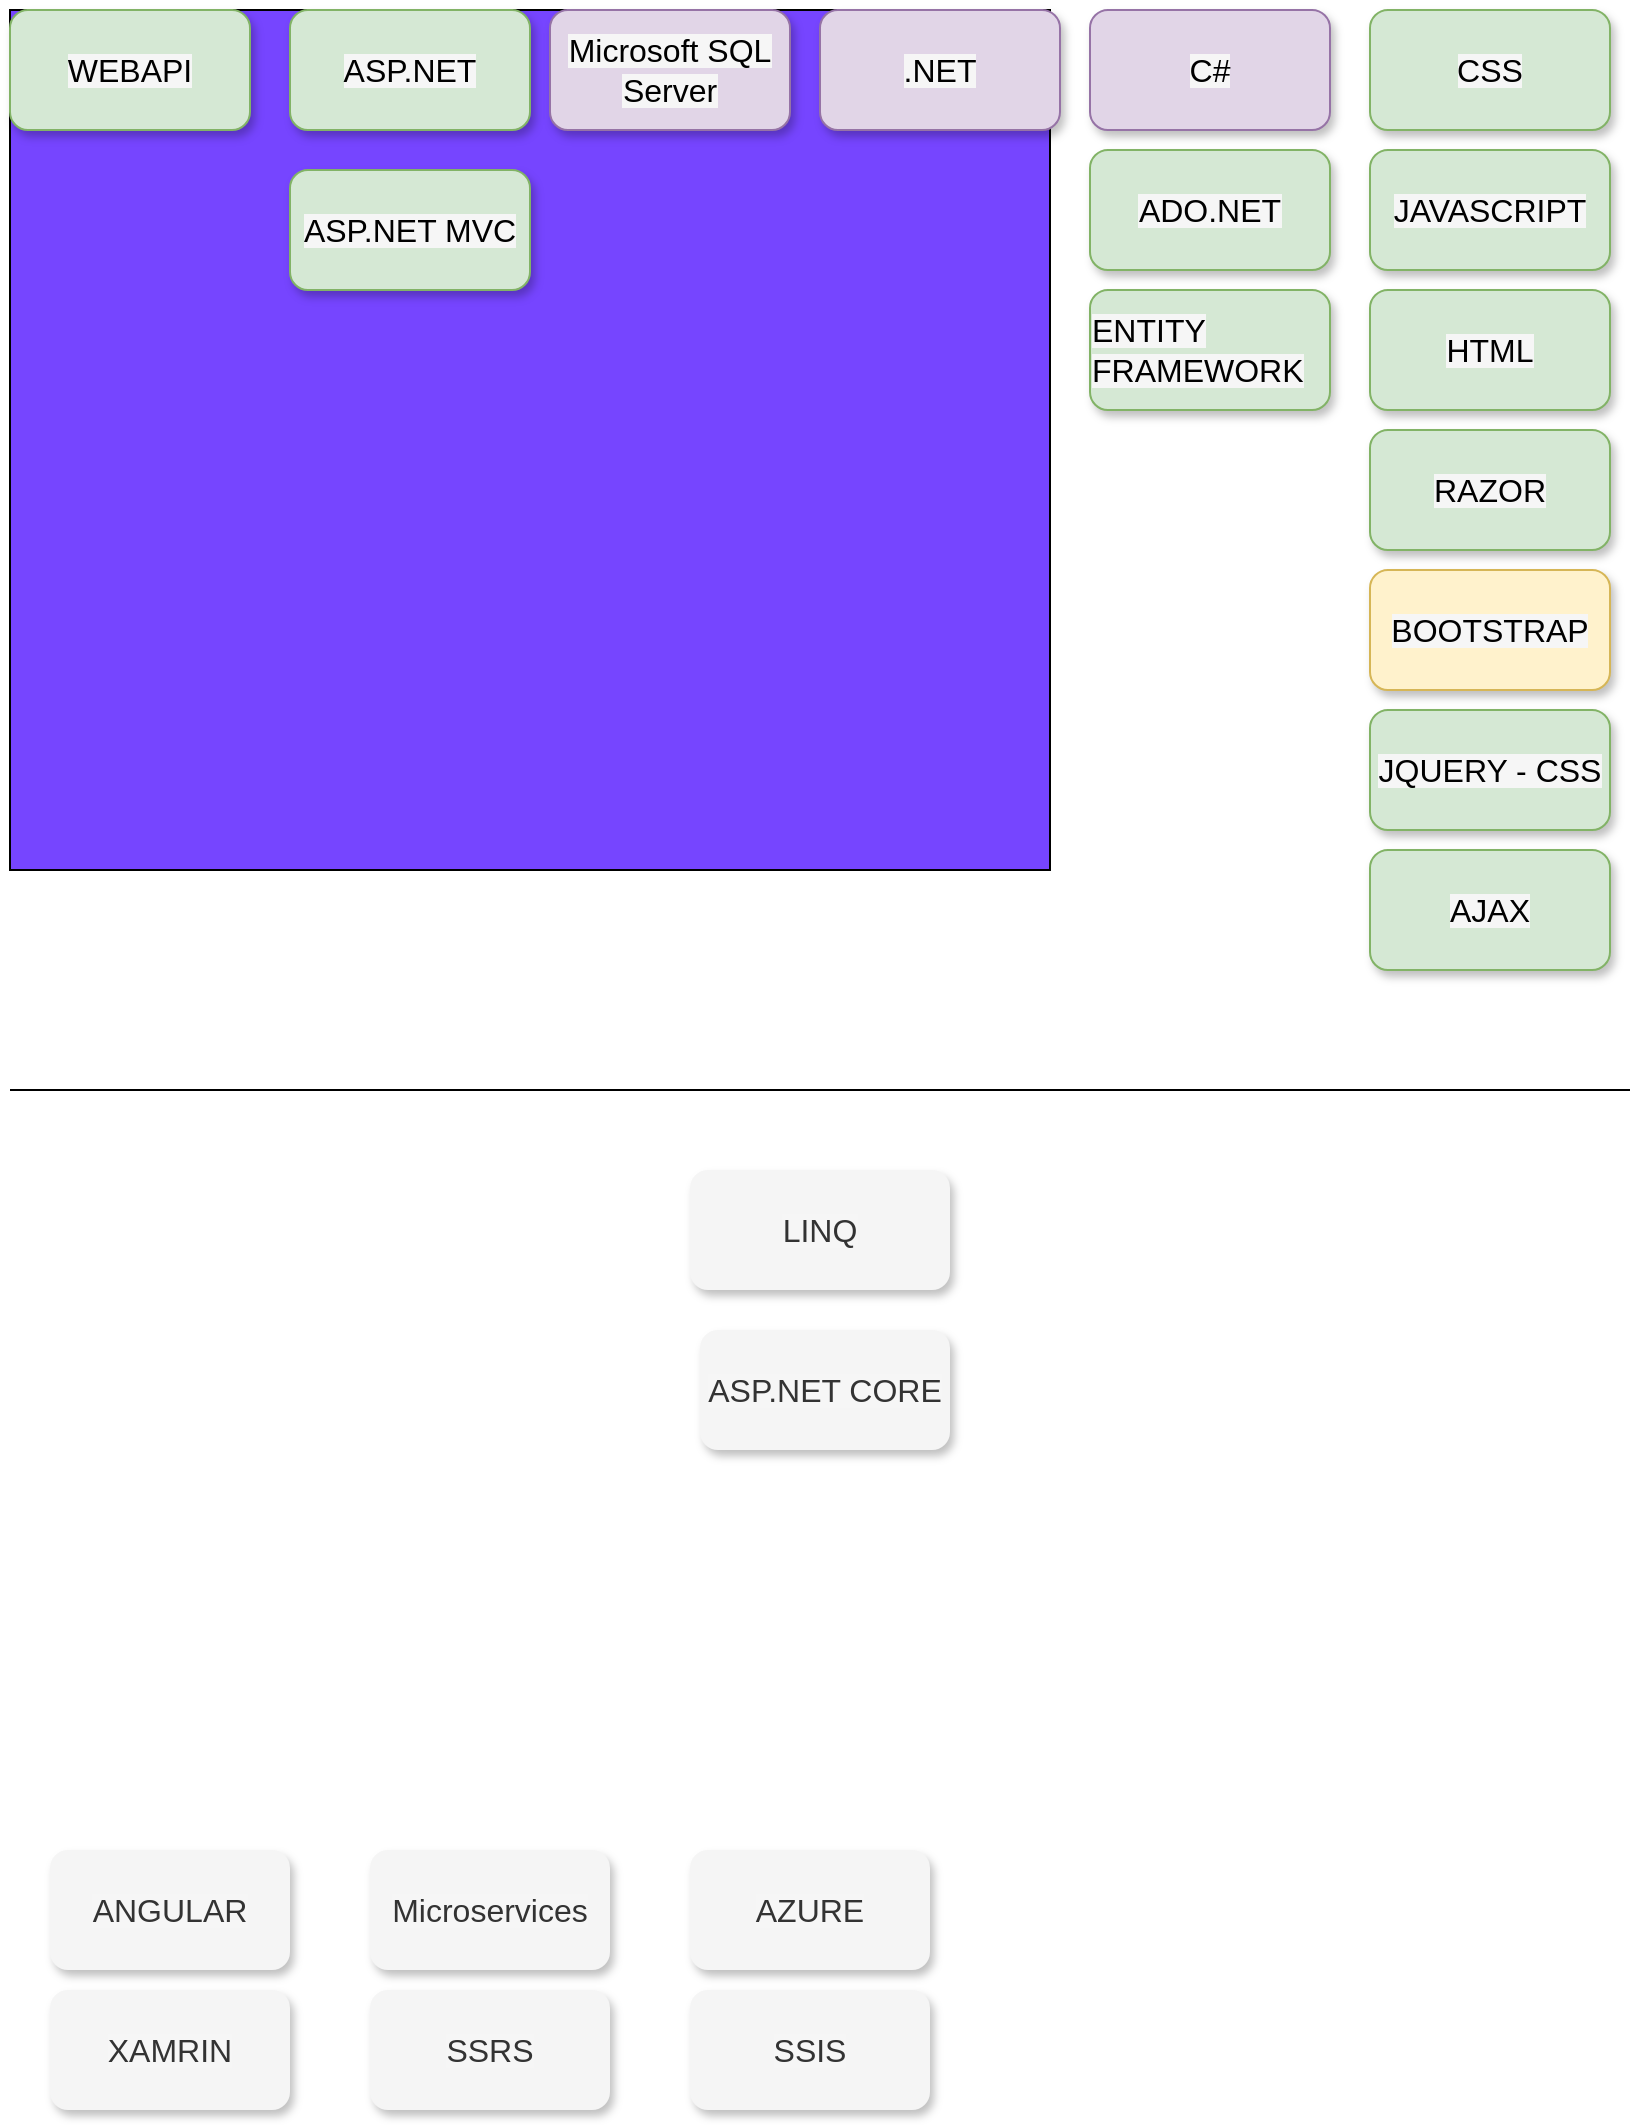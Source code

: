 <mxfile version="13.6.2" type="github">
  <diagram id="kadHFnLxjQ3yYRlNPp_8" name="Page-1">
    <mxGraphModel dx="1460" dy="1014" grid="1" gridSize="10" guides="1" tooltips="1" connect="1" arrows="1" fold="1" page="1" pageScale="1" pageWidth="850" pageHeight="1100" math="0" shadow="0">
      <root>
        <mxCell id="0" />
        <mxCell id="1" parent="0" />
        <mxCell id="slq_SBHy8_0CjhKBl-KK-4" value="" style="rounded=0;whiteSpace=wrap;html=1;shadow=0;fillColor=#7645FF;" vertex="1" parent="1">
          <mxGeometry x="20" y="20" width="520" height="430" as="geometry" />
        </mxCell>
        <mxCell id="nspwu7ugIolKWqw-Yoy7-22" value="&lt;span style=&quot;font-family: fixemoji, &amp;quot;roboto mono&amp;quot;, sans-serif; font-size: 16px; text-align: left; background-color: rgb(246, 246, 246);&quot;&gt;Microsoft SQL Server&lt;/span&gt;" style="rounded=1;whiteSpace=wrap;html=1;glass=0;shadow=1;fillColor=#e1d5e7;strokeColor=#9673a6;" parent="1" vertex="1">
          <mxGeometry x="290" y="20" width="120" height="60" as="geometry" />
        </mxCell>
        <mxCell id="nspwu7ugIolKWqw-Yoy7-23" value="&lt;span style=&quot;font-family: fixemoji, &amp;quot;roboto mono&amp;quot;, sans-serif; font-size: 16px; text-align: left; background-color: rgb(246, 246, 246);&quot;&gt;.NET&lt;/span&gt;" style="rounded=1;whiteSpace=wrap;html=1;glass=0;shadow=1;fillColor=#e1d5e7;strokeColor=#9673a6;" parent="1" vertex="1">
          <mxGeometry x="425" y="20" width="120" height="60" as="geometry" />
        </mxCell>
        <mxCell id="nspwu7ugIolKWqw-Yoy7-24" value="&lt;span style=&quot;font-family: fixemoji, &amp;quot;roboto mono&amp;quot;, sans-serif; font-size: 16px; text-align: left; background-color: rgb(246, 246, 246);&quot;&gt;ASP.NET&lt;/span&gt;" style="rounded=1;whiteSpace=wrap;html=1;glass=0;shadow=1;fillColor=#d5e8d4;strokeColor=#82b366;" parent="1" vertex="1">
          <mxGeometry x="160" y="20" width="120" height="60" as="geometry" />
        </mxCell>
        <mxCell id="nspwu7ugIolKWqw-Yoy7-25" value="&lt;span style=&quot;font-family: fixemoji, &amp;quot;roboto mono&amp;quot;, sans-serif; font-size: 16px; text-align: left; background-color: rgb(246, 246, 246);&quot;&gt;ASP.NET MVC&lt;/span&gt;" style="rounded=1;whiteSpace=wrap;html=1;glass=0;shadow=1;fillColor=#d5e8d4;strokeColor=#82b366;" parent="1" vertex="1">
          <mxGeometry x="160" y="100" width="120" height="60" as="geometry" />
        </mxCell>
        <mxCell id="nspwu7ugIolKWqw-Yoy7-26" value="&lt;span style=&quot;font-family: &amp;#34;fixemoji&amp;#34; , &amp;#34;roboto mono&amp;#34; , sans-serif ; font-size: 16px ; text-align: left ; background-color: rgb(246 , 246 , 246)&quot;&gt;SSRS&lt;/span&gt;" style="rounded=1;whiteSpace=wrap;html=1;glass=0;shadow=1;fontColor=#333333;fillColor=#f5f5f5;strokeColor=none;" parent="1" vertex="1">
          <mxGeometry x="200" y="1010" width="120" height="60" as="geometry" />
        </mxCell>
        <mxCell id="nspwu7ugIolKWqw-Yoy7-27" value="&lt;span style=&quot;font-family: &amp;#34;fixemoji&amp;#34; , &amp;#34;roboto mono&amp;#34; , sans-serif ; font-size: 16px ; text-align: left ; background-color: rgb(246 , 246 , 246)&quot;&gt;JQUERY - CSS&lt;/span&gt;" style="rounded=1;whiteSpace=wrap;html=1;glass=0;shadow=1;fillColor=#d5e8d4;strokeColor=#82b366;" parent="1" vertex="1">
          <mxGeometry x="700" y="370" width="120" height="60" as="geometry" />
        </mxCell>
        <mxCell id="nspwu7ugIolKWqw-Yoy7-28" value="&lt;span style=&quot;font-family: &amp;#34;fixemoji&amp;#34; , &amp;#34;roboto mono&amp;#34; , sans-serif ; font-size: 16px ; text-align: left ; background-color: rgb(246 , 246 , 246)&quot;&gt;AJAX&lt;/span&gt;" style="rounded=1;whiteSpace=wrap;html=1;glass=0;shadow=1;fillColor=#d5e8d4;strokeColor=#82b366;" parent="1" vertex="1">
          <mxGeometry x="700" y="440" width="120" height="60" as="geometry" />
        </mxCell>
        <mxCell id="nspwu7ugIolKWqw-Yoy7-29" value="&lt;div style=&quot;text-align: left&quot;&gt;&lt;font face=&quot;fixemoji, roboto mono, sans-serif&quot;&gt;&lt;span style=&quot;font-size: 16px ; background-color: rgb(246 , 246 , 246)&quot;&gt;BOOTSTRAP&lt;/span&gt;&lt;/font&gt;&lt;/div&gt;" style="rounded=1;whiteSpace=wrap;html=1;glass=0;shadow=1;fillColor=#fff2cc;strokeColor=#d6b656;" parent="1" vertex="1">
          <mxGeometry x="700" y="300" width="120" height="60" as="geometry" />
        </mxCell>
        <mxCell id="nspwu7ugIolKWqw-Yoy7-30" value="&lt;span style=&quot;font-family: &amp;#34;fixemoji&amp;#34; , &amp;#34;roboto mono&amp;#34; , sans-serif ; font-size: 16px ; text-align: left ; background-color: rgb(246 , 246 , 246)&quot;&gt;C#&lt;/span&gt;" style="rounded=1;whiteSpace=wrap;html=1;glass=0;shadow=1;fillColor=#e1d5e7;strokeColor=#9673a6;" parent="1" vertex="1">
          <mxGeometry x="560" y="20" width="120" height="60" as="geometry" />
        </mxCell>
        <mxCell id="nspwu7ugIolKWqw-Yoy7-31" value="&lt;span style=&quot;font-family: &amp;#34;fixemoji&amp;#34; , &amp;#34;roboto mono&amp;#34; , sans-serif ; font-size: 16px ; text-align: left ; background-color: rgb(246 , 246 , 246)&quot;&gt;SSIS&lt;/span&gt;" style="rounded=1;whiteSpace=wrap;html=1;glass=0;shadow=1;fontColor=#333333;fillColor=#f5f5f5;strokeColor=none;" parent="1" vertex="1">
          <mxGeometry x="360" y="1010" width="120" height="60" as="geometry" />
        </mxCell>
        <mxCell id="nspwu7ugIolKWqw-Yoy7-32" value="&lt;div style=&quot;text-align: left&quot;&gt;&lt;font face=&quot;fixemoji, roboto mono, sans-serif&quot;&gt;&lt;span style=&quot;font-size: 16px ; background-color: rgb(246 , 246 , 246)&quot;&gt;JAVASCRIPT&lt;/span&gt;&lt;/font&gt;&lt;/div&gt;" style="rounded=1;whiteSpace=wrap;html=1;glass=0;shadow=1;fillColor=#d5e8d4;strokeColor=#82b366;" parent="1" vertex="1">
          <mxGeometry x="700" y="90" width="120" height="60" as="geometry" />
        </mxCell>
        <mxCell id="nspwu7ugIolKWqw-Yoy7-33" value="&lt;div style=&quot;text-align: left&quot;&gt;&lt;font face=&quot;fixemoji, roboto mono, sans-serif&quot;&gt;&lt;span style=&quot;font-size: 16px ; background-color: rgb(246 , 246 , 246)&quot;&gt;ADO.NET&lt;/span&gt;&lt;/font&gt;&lt;/div&gt;" style="rounded=1;whiteSpace=wrap;html=1;glass=0;shadow=1;fillColor=#d5e8d4;strokeColor=#82b366;" parent="1" vertex="1">
          <mxGeometry x="560" y="90" width="120" height="60" as="geometry" />
        </mxCell>
        <mxCell id="nspwu7ugIolKWqw-Yoy7-34" value="&lt;div style=&quot;text-align: left&quot;&gt;&lt;span style=&quot;font-family: &amp;#34;fixemoji&amp;#34; , &amp;#34;roboto mono&amp;#34; , sans-serif ; font-size: 16px ; background-color: rgb(246 , 246 , 246)&quot;&gt;RAZOR&lt;/span&gt;&lt;br&gt;&lt;/div&gt;" style="rounded=1;whiteSpace=wrap;html=1;glass=0;shadow=1;fillColor=#d5e8d4;strokeColor=#82b366;" parent="1" vertex="1">
          <mxGeometry x="700" y="230" width="120" height="60" as="geometry" />
        </mxCell>
        <mxCell id="nspwu7ugIolKWqw-Yoy7-35" value="&lt;div style=&quot;text-align: left&quot;&gt;&lt;span style=&quot;font-family: &amp;#34;fixemoji&amp;#34; , &amp;#34;roboto mono&amp;#34; , sans-serif ; font-size: 16px ; background-color: rgb(246 , 246 , 246)&quot;&gt;CSS&lt;/span&gt;&lt;br&gt;&lt;/div&gt;" style="rounded=1;whiteSpace=wrap;html=1;glass=0;shadow=1;fillColor=#d5e8d4;strokeColor=#82b366;" parent="1" vertex="1">
          <mxGeometry x="700" y="20" width="120" height="60" as="geometry" />
        </mxCell>
        <mxCell id="nspwu7ugIolKWqw-Yoy7-36" value="&lt;div style=&quot;text-align: left&quot;&gt;&lt;span style=&quot;font-family: &amp;#34;fixemoji&amp;#34; , &amp;#34;roboto mono&amp;#34; , sans-serif ; font-size: 16px ; background-color: rgb(246 , 246 , 246)&quot;&gt;HTML&lt;/span&gt;&lt;br&gt;&lt;/div&gt;" style="rounded=1;whiteSpace=wrap;html=1;glass=0;shadow=1;fillColor=#d5e8d4;strokeColor=#82b366;" parent="1" vertex="1">
          <mxGeometry x="700" y="160" width="120" height="60" as="geometry" />
        </mxCell>
        <mxCell id="nspwu7ugIolKWqw-Yoy7-37" value="&lt;div style=&quot;text-align: left&quot;&gt;&lt;span style=&quot;font-family: &amp;#34;fixemoji&amp;#34; , &amp;#34;roboto mono&amp;#34; , sans-serif ; font-size: 16px ; background-color: rgb(246 , 246 , 246)&quot;&gt;LINQ&lt;/span&gt;&lt;br&gt;&lt;/div&gt;" style="rounded=1;whiteSpace=wrap;html=1;glass=0;shadow=1;fontColor=#333333;fillColor=#f5f5f5;strokeColor=none;" parent="1" vertex="1">
          <mxGeometry x="360" y="600" width="130" height="60" as="geometry" />
        </mxCell>
        <mxCell id="nspwu7ugIolKWqw-Yoy7-38" value="&lt;div style=&quot;text-align: left&quot;&gt;&lt;span style=&quot;font-family: &amp;#34;fixemoji&amp;#34; , &amp;#34;roboto mono&amp;#34; , sans-serif ; font-size: 16px ; background-color: rgb(246 , 246 , 246)&quot;&gt;WEBAPI&lt;/span&gt;&lt;br&gt;&lt;/div&gt;" style="rounded=1;whiteSpace=wrap;html=1;glass=0;shadow=1;fillColor=#d5e8d4;strokeColor=#82b366;" parent="1" vertex="1">
          <mxGeometry x="20" y="20" width="120" height="60" as="geometry" />
        </mxCell>
        <mxCell id="nspwu7ugIolKWqw-Yoy7-39" value="&lt;div style=&quot;text-align: left&quot;&gt;&lt;span style=&quot;font-family: &amp;#34;fixemoji&amp;#34; , &amp;#34;roboto mono&amp;#34; , sans-serif ; font-size: 16px ; background-color: rgb(246 , 246 , 246)&quot;&gt;ASP.NET CORE&lt;/span&gt;&lt;br&gt;&lt;/div&gt;" style="rounded=1;whiteSpace=wrap;html=1;glass=0;shadow=1;fontColor=#333333;fillColor=#f5f5f5;strokeColor=none;" parent="1" vertex="1">
          <mxGeometry x="365" y="680" width="125" height="60" as="geometry" />
        </mxCell>
        <mxCell id="nspwu7ugIolKWqw-Yoy7-40" value="&lt;div style=&quot;text-align: left&quot;&gt;&lt;span style=&quot;font-family: &amp;#34;fixemoji&amp;#34; , &amp;#34;roboto mono&amp;#34; , sans-serif ; font-size: 16px ; background-color: rgb(246 , 246 , 246)&quot;&gt;ANGULAR&lt;/span&gt;&lt;br&gt;&lt;/div&gt;" style="rounded=1;whiteSpace=wrap;html=1;glass=0;shadow=1;fontColor=#333333;fillColor=#f5f5f5;strokeColor=none;" parent="1" vertex="1">
          <mxGeometry x="40" y="940" width="120" height="60" as="geometry" />
        </mxCell>
        <mxCell id="nspwu7ugIolKWqw-Yoy7-41" value="&lt;div style=&quot;text-align: left&quot;&gt;&lt;span style=&quot;font-family: &amp;#34;fixemoji&amp;#34; , &amp;#34;roboto mono&amp;#34; , sans-serif ; font-size: 16px ; background-color: rgb(246 , 246 , 246)&quot;&gt;AZURE&lt;/span&gt;&lt;br&gt;&lt;/div&gt;" style="rounded=1;whiteSpace=wrap;html=1;glass=0;shadow=1;fontColor=#333333;fillColor=#f5f5f5;strokeColor=none;" parent="1" vertex="1">
          <mxGeometry x="360" y="940" width="120" height="60" as="geometry" />
        </mxCell>
        <mxCell id="nspwu7ugIolKWqw-Yoy7-42" value="&lt;div style=&quot;text-align: left&quot;&gt;&lt;span style=&quot;font-family: &amp;#34;fixemoji&amp;#34; , &amp;#34;roboto mono&amp;#34; , sans-serif ; font-size: 16px ; background-color: rgb(246 , 246 , 246)&quot;&gt;XAMRIN&lt;/span&gt;&lt;br&gt;&lt;/div&gt;" style="rounded=1;whiteSpace=wrap;html=1;glass=0;shadow=1;fontColor=#333333;fillColor=#f5f5f5;strokeColor=none;" parent="1" vertex="1">
          <mxGeometry x="40" y="1010" width="120" height="60" as="geometry" />
        </mxCell>
        <mxCell id="nspwu7ugIolKWqw-Yoy7-45" value="&lt;div style=&quot;text-align: left&quot;&gt;&lt;span style=&quot;font-family: &amp;#34;fixemoji&amp;#34; , &amp;#34;roboto mono&amp;#34; , sans-serif ; font-size: 16px ; background-color: rgb(246 , 246 , 246)&quot;&gt;Microservices&lt;/span&gt;&lt;br&gt;&lt;/div&gt;" style="rounded=1;whiteSpace=wrap;html=1;glass=0;shadow=1;fontColor=#333333;fillColor=#f5f5f5;strokeColor=none;" parent="1" vertex="1">
          <mxGeometry x="200" y="940" width="120" height="60" as="geometry" />
        </mxCell>
        <mxCell id="nspwu7ugIolKWqw-Yoy7-46" value="&lt;div style=&quot;text-align: left&quot;&gt;&lt;span style=&quot;font-family: &amp;#34;fixemoji&amp;#34; , &amp;#34;roboto mono&amp;#34; , sans-serif ; font-size: 16px ; background-color: rgb(246 , 246 , 246)&quot;&gt;ENTITY FRAMEWORK&lt;/span&gt;&lt;br&gt;&lt;/div&gt;" style="rounded=1;whiteSpace=wrap;html=1;glass=0;shadow=1;fillColor=#d5e8d4;strokeColor=#82b366;" parent="1" vertex="1">
          <mxGeometry x="560" y="160" width="120" height="60" as="geometry" />
        </mxCell>
        <mxCell id="slq_SBHy8_0CjhKBl-KK-1" value="" style="endArrow=none;html=1;" edge="1" parent="1">
          <mxGeometry width="50" height="50" relative="1" as="geometry">
            <mxPoint x="20" y="560" as="sourcePoint" />
            <mxPoint x="830" y="560" as="targetPoint" />
          </mxGeometry>
        </mxCell>
      </root>
    </mxGraphModel>
  </diagram>
</mxfile>
